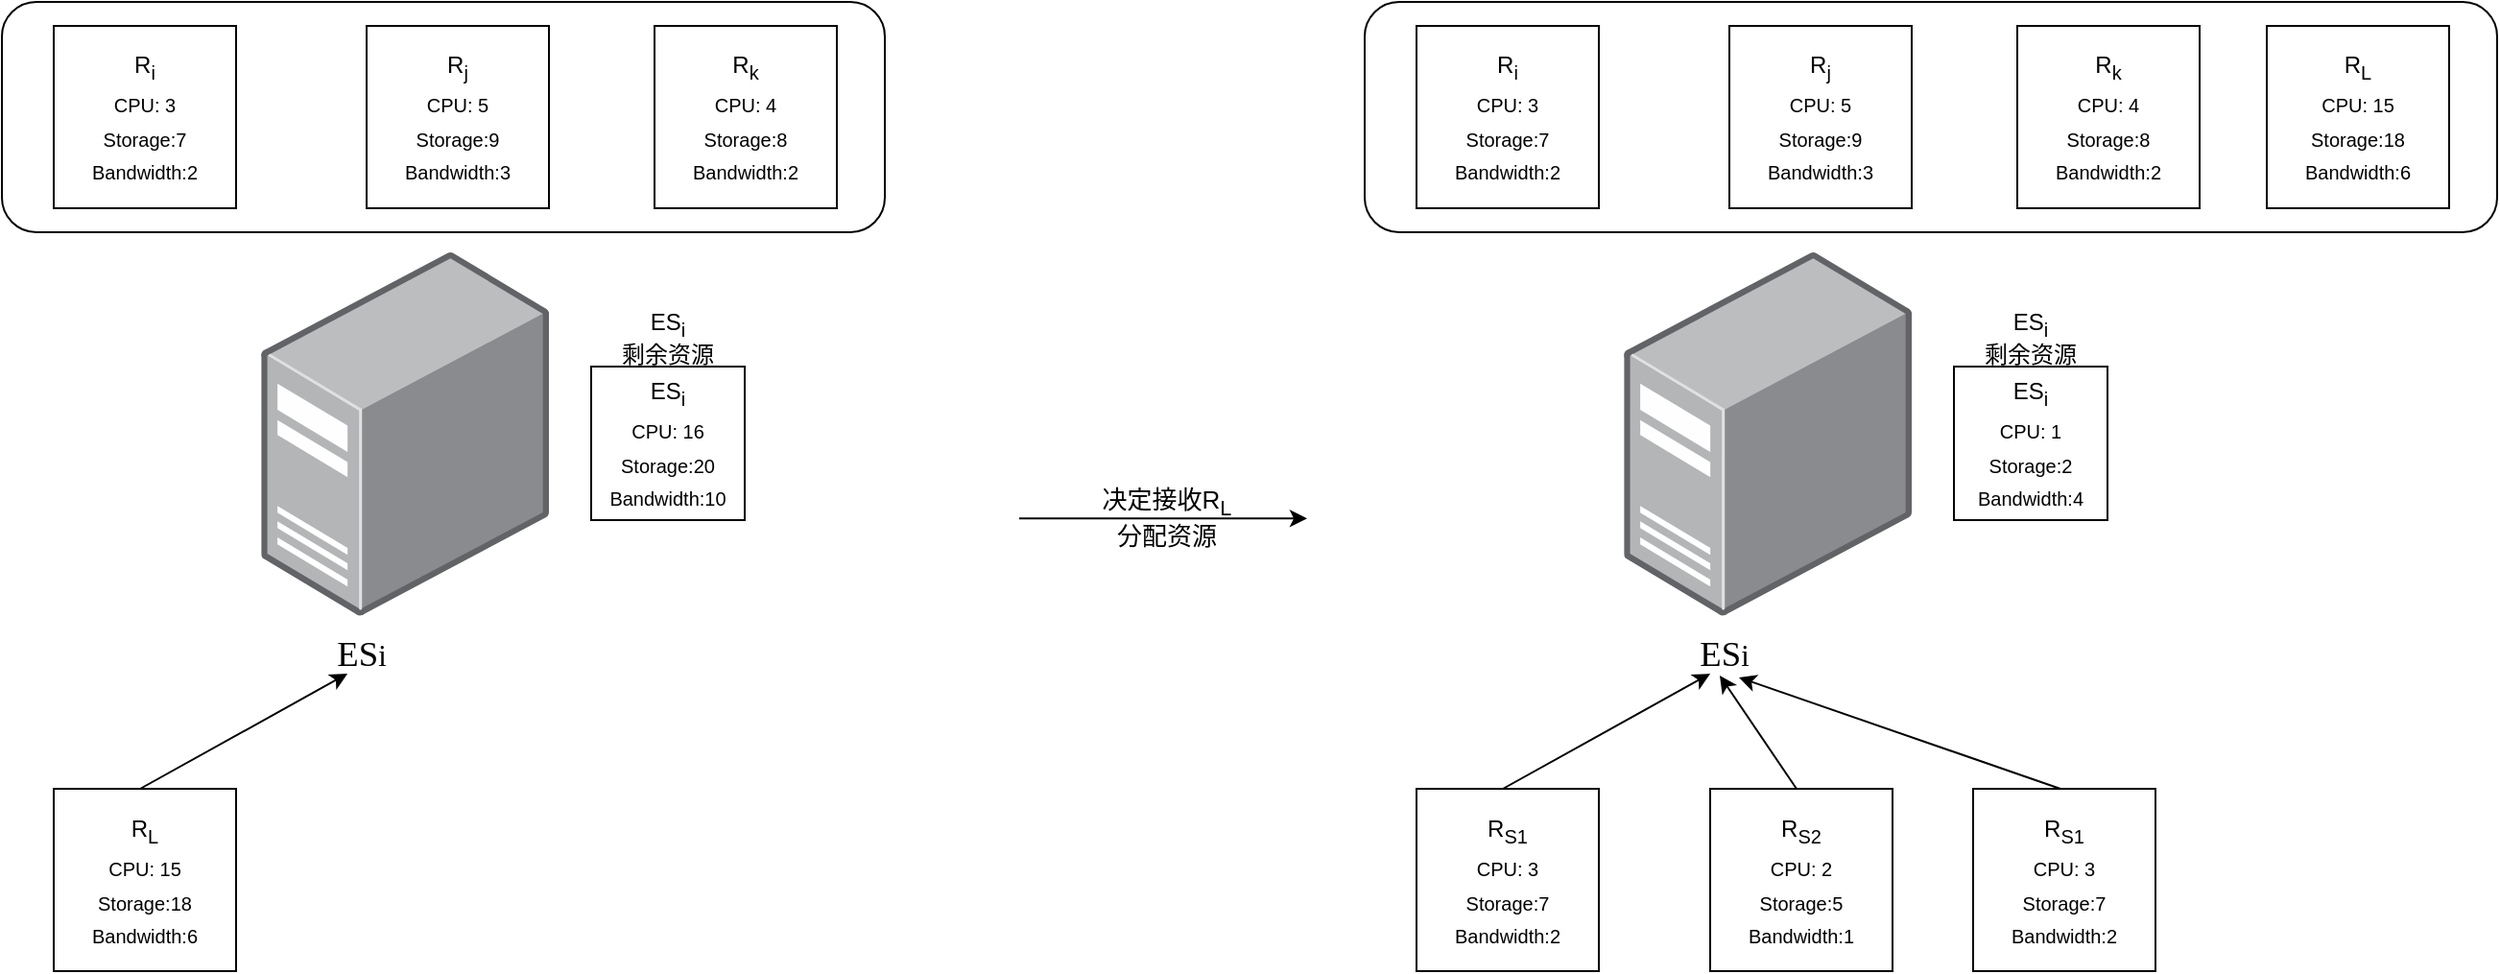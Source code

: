 <mxfile version="22.1.18" type="github">
  <diagram name="第 1 页" id="sI7hNG2p3jesubOJCjaC">
    <mxGraphModel dx="3249" dy="961" grid="1" gridSize="10" guides="1" tooltips="1" connect="1" arrows="1" fold="1" page="1" pageScale="1" pageWidth="827" pageHeight="1169" math="0" shadow="0">
      <root>
        <mxCell id="0" />
        <mxCell id="1" parent="0" />
        <mxCell id="UUCEETkT0QkMfsPOzpdD-7" value="" style="image;points=[];aspect=fixed;html=1;align=center;shadow=0;dashed=0;image=img/lib/allied_telesis/computer_and_terminals/Server_Desktop.svg;" parent="1" vertex="1">
          <mxGeometry x="-664.89" y="380" width="149.89" height="190" as="geometry" />
        </mxCell>
        <mxCell id="WSqxyrb5zkdi1G1MjGqU-4" value="&lt;span style=&quot;font-size: 18.333px;&quot;&gt;ES&lt;/span&gt;&lt;span style=&quot;font-size: 15.278px;&quot;&gt;i&lt;/span&gt;" style="text;strokeColor=none;align=center;fillColor=none;html=1;verticalAlign=middle;whiteSpace=wrap;rounded=0;fontFamily=Times New Roman;" vertex="1" parent="1">
          <mxGeometry x="-670" y="560" width="115" height="60" as="geometry" />
        </mxCell>
        <mxCell id="WSqxyrb5zkdi1G1MjGqU-33" value="" style="rounded=1;whiteSpace=wrap;html=1;strokeColor=default;" vertex="1" parent="1">
          <mxGeometry x="-800" y="250" width="460" height="120" as="geometry" />
        </mxCell>
        <mxCell id="WSqxyrb5zkdi1G1MjGqU-34" value="R&lt;sub&gt;i&lt;br&gt;CPU: 3&lt;br&gt;Storage:7&lt;br&gt;Bandwidth:2&lt;br&gt;&lt;/sub&gt;" style="whiteSpace=wrap;html=1;aspect=fixed;strokeColor=default;" vertex="1" parent="1">
          <mxGeometry x="-773" y="262.5" width="95" height="95" as="geometry" />
        </mxCell>
        <mxCell id="WSqxyrb5zkdi1G1MjGqU-39" value="R&lt;sub&gt;j&lt;br&gt;CPU: 5&lt;br&gt;Storage:9&lt;br&gt;Bandwidth:3&lt;br&gt;&lt;/sub&gt;" style="whiteSpace=wrap;html=1;aspect=fixed;strokeColor=default;" vertex="1" parent="1">
          <mxGeometry x="-610" y="262.5" width="95" height="95" as="geometry" />
        </mxCell>
        <mxCell id="WSqxyrb5zkdi1G1MjGqU-40" value="R&lt;sub&gt;k&lt;br&gt;CPU: 4&lt;br&gt;Storage:8&lt;br&gt;Bandwidth:2&lt;br&gt;&lt;/sub&gt;" style="whiteSpace=wrap;html=1;aspect=fixed;strokeColor=default;" vertex="1" parent="1">
          <mxGeometry x="-460" y="262.5" width="95" height="95" as="geometry" />
        </mxCell>
        <mxCell id="WSqxyrb5zkdi1G1MjGqU-41" value="R&lt;sub&gt;L&lt;br&gt;CPU: 15&lt;br&gt;Storage:18&lt;br&gt;Bandwidth:6&lt;br&gt;&lt;/sub&gt;" style="whiteSpace=wrap;html=1;aspect=fixed;strokeColor=default;" vertex="1" parent="1">
          <mxGeometry x="-773" y="660" width="95" height="95" as="geometry" />
        </mxCell>
        <mxCell id="WSqxyrb5zkdi1G1MjGqU-42" value="" style="endArrow=classic;html=1;rounded=0;entryX=0.435;entryY=0.667;entryDx=0;entryDy=0;entryPerimeter=0;" edge="1" parent="1" target="WSqxyrb5zkdi1G1MjGqU-4">
          <mxGeometry width="50" height="50" relative="1" as="geometry">
            <mxPoint x="-728" y="660" as="sourcePoint" />
            <mxPoint x="-678" y="610" as="targetPoint" />
          </mxGeometry>
        </mxCell>
        <mxCell id="WSqxyrb5zkdi1G1MjGqU-43" value="ES&lt;sub style=&quot;border-color: var(--border-color);&quot;&gt;i&lt;br style=&quot;border-color: var(--border-color);&quot;&gt;CPU: 16&lt;br style=&quot;border-color: var(--border-color);&quot;&gt;Storage:20&lt;br style=&quot;border-color: var(--border-color);&quot;&gt;Bandwidth:10&lt;/sub&gt;" style="whiteSpace=wrap;html=1;aspect=fixed;" vertex="1" parent="1">
          <mxGeometry x="-493" y="440" width="80" height="80" as="geometry" />
        </mxCell>
        <mxCell id="WSqxyrb5zkdi1G1MjGqU-44" value="ES&lt;sub style=&quot;border-color: var(--border-color);&quot;&gt;i&lt;br&gt;&lt;/sub&gt;剩余资源" style="text;strokeColor=none;align=center;fillColor=none;html=1;verticalAlign=middle;whiteSpace=wrap;rounded=0;" vertex="1" parent="1">
          <mxGeometry x="-483" y="410" width="60" height="30" as="geometry" />
        </mxCell>
        <mxCell id="WSqxyrb5zkdi1G1MjGqU-45" value="" style="image;points=[];aspect=fixed;html=1;align=center;shadow=0;dashed=0;image=img/lib/allied_telesis/computer_and_terminals/Server_Desktop.svg;" vertex="1" parent="1">
          <mxGeometry x="45.11" y="380" width="149.89" height="190" as="geometry" />
        </mxCell>
        <mxCell id="WSqxyrb5zkdi1G1MjGqU-46" value="&lt;span style=&quot;font-size: 18.333px;&quot;&gt;ES&lt;/span&gt;&lt;span style=&quot;font-size: 15.278px;&quot;&gt;i&lt;/span&gt;" style="text;strokeColor=none;align=center;fillColor=none;html=1;verticalAlign=middle;whiteSpace=wrap;rounded=0;fontFamily=Times New Roman;" vertex="1" parent="1">
          <mxGeometry x="40" y="560" width="115" height="60" as="geometry" />
        </mxCell>
        <mxCell id="WSqxyrb5zkdi1G1MjGqU-47" value="" style="rounded=1;whiteSpace=wrap;html=1;strokeColor=default;" vertex="1" parent="1">
          <mxGeometry x="-90" y="250" width="590" height="120" as="geometry" />
        </mxCell>
        <mxCell id="WSqxyrb5zkdi1G1MjGqU-48" value="R&lt;sub&gt;i&lt;br&gt;CPU: 3&lt;br&gt;Storage:7&lt;br&gt;Bandwidth:2&lt;br&gt;&lt;/sub&gt;" style="whiteSpace=wrap;html=1;aspect=fixed;strokeColor=default;" vertex="1" parent="1">
          <mxGeometry x="-63" y="262.5" width="95" height="95" as="geometry" />
        </mxCell>
        <mxCell id="WSqxyrb5zkdi1G1MjGqU-49" value="R&lt;sub&gt;j&lt;br&gt;CPU: 5&lt;br&gt;Storage:9&lt;br&gt;Bandwidth:3&lt;br&gt;&lt;/sub&gt;" style="whiteSpace=wrap;html=1;aspect=fixed;strokeColor=default;" vertex="1" parent="1">
          <mxGeometry x="100" y="262.5" width="95" height="95" as="geometry" />
        </mxCell>
        <mxCell id="WSqxyrb5zkdi1G1MjGqU-50" value="R&lt;sub&gt;k&lt;br&gt;CPU: 4&lt;br&gt;Storage:8&lt;br&gt;Bandwidth:2&lt;br&gt;&lt;/sub&gt;" style="whiteSpace=wrap;html=1;aspect=fixed;strokeColor=default;" vertex="1" parent="1">
          <mxGeometry x="250" y="262.5" width="95" height="95" as="geometry" />
        </mxCell>
        <mxCell id="WSqxyrb5zkdi1G1MjGqU-51" value="R&lt;sub&gt;S1&lt;br&gt;CPU: 3&lt;br&gt;Storage:7&lt;br&gt;Bandwidth:2&lt;br&gt;&lt;/sub&gt;" style="whiteSpace=wrap;html=1;aspect=fixed;strokeColor=default;" vertex="1" parent="1">
          <mxGeometry x="-63" y="660" width="95" height="95" as="geometry" />
        </mxCell>
        <mxCell id="WSqxyrb5zkdi1G1MjGqU-52" value="" style="endArrow=classic;html=1;rounded=0;entryX=0.435;entryY=0.667;entryDx=0;entryDy=0;entryPerimeter=0;" edge="1" parent="1" target="WSqxyrb5zkdi1G1MjGqU-46">
          <mxGeometry width="50" height="50" relative="1" as="geometry">
            <mxPoint x="-18" y="660" as="sourcePoint" />
            <mxPoint x="32" y="610" as="targetPoint" />
          </mxGeometry>
        </mxCell>
        <mxCell id="WSqxyrb5zkdi1G1MjGqU-53" value="ES&lt;sub style=&quot;border-color: var(--border-color);&quot;&gt;i&lt;br style=&quot;border-color: var(--border-color);&quot;&gt;CPU: 1&lt;br style=&quot;border-color: var(--border-color);&quot;&gt;Storage:2&lt;br style=&quot;border-color: var(--border-color);&quot;&gt;Bandwidth:4&lt;/sub&gt;" style="whiteSpace=wrap;html=1;aspect=fixed;" vertex="1" parent="1">
          <mxGeometry x="217" y="440" width="80" height="80" as="geometry" />
        </mxCell>
        <mxCell id="WSqxyrb5zkdi1G1MjGqU-54" value="ES&lt;sub style=&quot;border-color: var(--border-color);&quot;&gt;i&lt;br&gt;&lt;/sub&gt;剩余资源" style="text;strokeColor=none;align=center;fillColor=none;html=1;verticalAlign=middle;whiteSpace=wrap;rounded=0;" vertex="1" parent="1">
          <mxGeometry x="227" y="410" width="60" height="30" as="geometry" />
        </mxCell>
        <mxCell id="WSqxyrb5zkdi1G1MjGqU-55" value="" style="endArrow=classic;html=1;rounded=0;" edge="1" parent="1">
          <mxGeometry width="50" height="50" relative="1" as="geometry">
            <mxPoint x="-270" y="519.17" as="sourcePoint" />
            <mxPoint x="-120" y="519.17" as="targetPoint" />
          </mxGeometry>
        </mxCell>
        <mxCell id="WSqxyrb5zkdi1G1MjGqU-56" value="R&lt;sub&gt;L&lt;br&gt;CPU: 15&lt;br&gt;Storage:18&lt;br&gt;Bandwidth:6&lt;br&gt;&lt;/sub&gt;" style="whiteSpace=wrap;html=1;aspect=fixed;strokeColor=default;" vertex="1" parent="1">
          <mxGeometry x="380" y="262.5" width="95" height="95" as="geometry" />
        </mxCell>
        <mxCell id="WSqxyrb5zkdi1G1MjGqU-57" value="R&lt;sub&gt;S2&lt;br&gt;CPU: 2&lt;br&gt;Storage:5&lt;br&gt;Bandwidth:1&lt;br&gt;&lt;/sub&gt;" style="whiteSpace=wrap;html=1;aspect=fixed;strokeColor=default;" vertex="1" parent="1">
          <mxGeometry x="90" y="660" width="95" height="95" as="geometry" />
        </mxCell>
        <mxCell id="WSqxyrb5zkdi1G1MjGqU-58" value="" style="endArrow=classic;html=1;rounded=0;" edge="1" parent="1">
          <mxGeometry width="50" height="50" relative="1" as="geometry">
            <mxPoint x="135" y="660" as="sourcePoint" />
            <mxPoint x="95" y="601" as="targetPoint" />
          </mxGeometry>
        </mxCell>
        <mxCell id="WSqxyrb5zkdi1G1MjGqU-59" value="R&lt;sub&gt;S1&lt;br&gt;CPU: 3&lt;br&gt;Storage:7&lt;br&gt;Bandwidth:2&lt;br&gt;&lt;/sub&gt;" style="whiteSpace=wrap;html=1;aspect=fixed;strokeColor=default;" vertex="1" parent="1">
          <mxGeometry x="227" y="660" width="95" height="95" as="geometry" />
        </mxCell>
        <mxCell id="WSqxyrb5zkdi1G1MjGqU-60" value="" style="endArrow=classic;html=1;rounded=0;" edge="1" parent="1">
          <mxGeometry width="50" height="50" relative="1" as="geometry">
            <mxPoint x="272.5" y="660" as="sourcePoint" />
            <mxPoint x="105" y="602" as="targetPoint" />
          </mxGeometry>
        </mxCell>
        <mxCell id="WSqxyrb5zkdi1G1MjGqU-61" value="&lt;font style=&quot;font-size: 13px;&quot;&gt;决定接收R&lt;sub&gt;L&lt;/sub&gt;&lt;br&gt;分配资源&lt;/font&gt;" style="text;strokeColor=none;align=center;fillColor=none;html=1;verticalAlign=middle;whiteSpace=wrap;rounded=0;" vertex="1" parent="1">
          <mxGeometry x="-243" y="494" width="100" height="50" as="geometry" />
        </mxCell>
      </root>
    </mxGraphModel>
  </diagram>
</mxfile>
